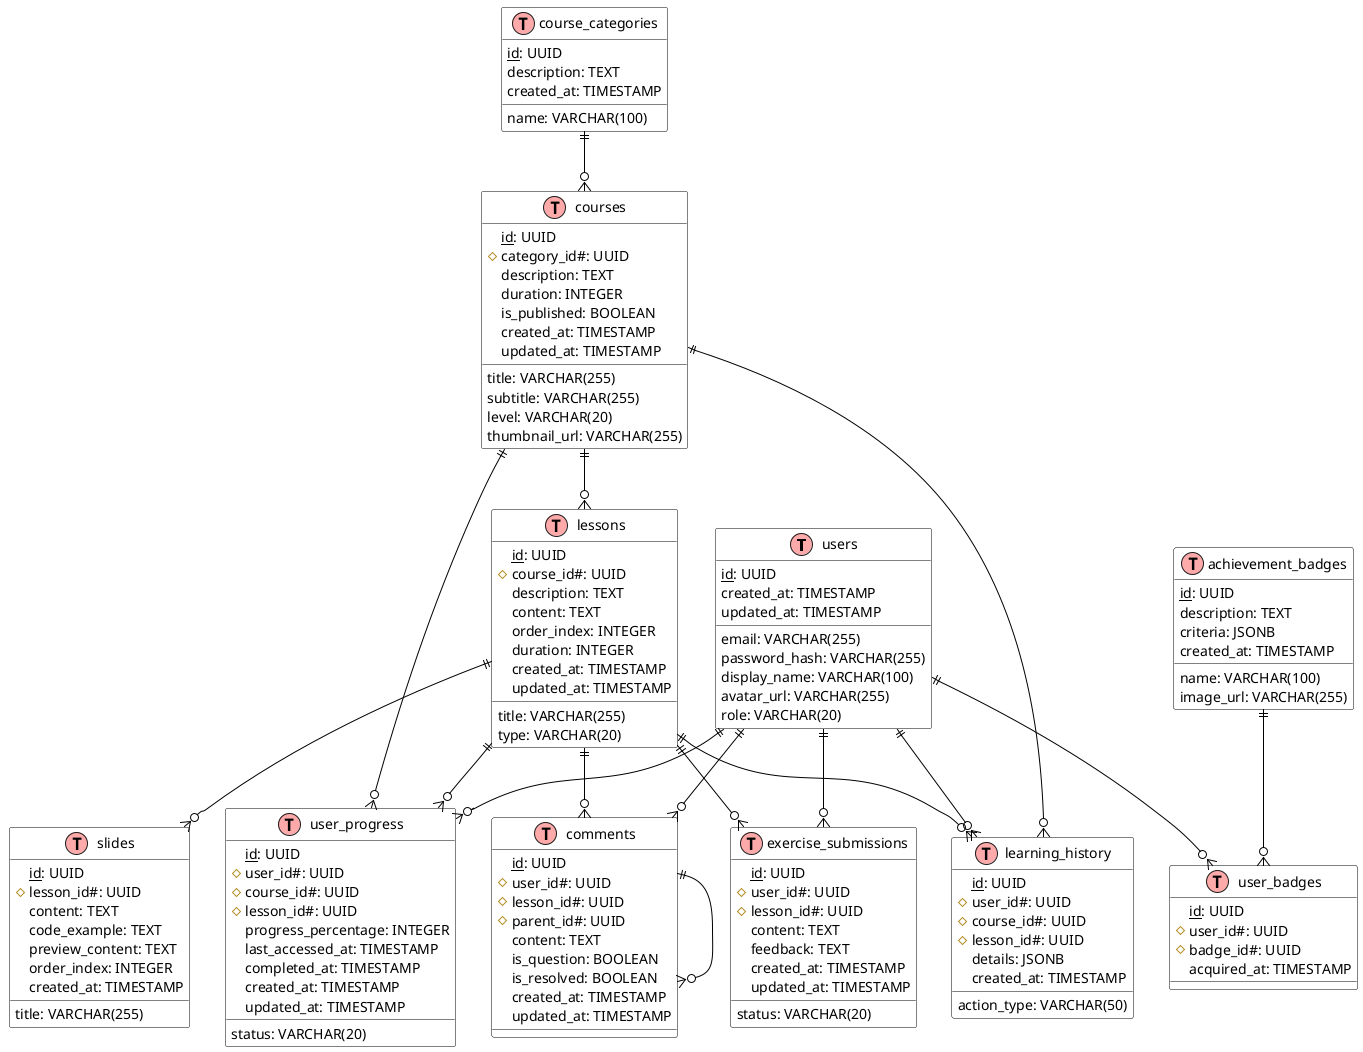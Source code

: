 @startuml

!define table(x) class x << (T,#FFAAAA) >>
!define primary_key(x) <u>x</u>
!define foreign_key(x) #x#

skinparam class {
    BackgroundColor White
    ArrowColor Black
    BorderColor Black
}

table(users) {
    primary_key(id): UUID
    email: VARCHAR(255)
    password_hash: VARCHAR(255)
    display_name: VARCHAR(100)
    avatar_url: VARCHAR(255)
    role: VARCHAR(20)
    created_at: TIMESTAMP
    updated_at: TIMESTAMP
}

table(course_categories) {
    primary_key(id): UUID
    name: VARCHAR(100)
    description: TEXT
    created_at: TIMESTAMP
}

table(courses) {
    primary_key(id): UUID
    foreign_key(category_id): UUID
    title: VARCHAR(255)
    subtitle: VARCHAR(255)
    description: TEXT
    level: VARCHAR(20)
    duration: INTEGER
    thumbnail_url: VARCHAR(255)
    is_published: BOOLEAN
    created_at: TIMESTAMP
    updated_at: TIMESTAMP
}

table(lessons) {
    primary_key(id): UUID
    foreign_key(course_id): UUID
    title: VARCHAR(255)
    description: TEXT
    content: TEXT
    type: VARCHAR(20)
    order_index: INTEGER
    duration: INTEGER
    created_at: TIMESTAMP
    updated_at: TIMESTAMP
}

table(slides) {
    primary_key(id): UUID
    foreign_key(lesson_id): UUID
    title: VARCHAR(255)
    content: TEXT
    code_example: TEXT
    preview_content: TEXT
    order_index: INTEGER
    created_at: TIMESTAMP
}

table(user_progress) {
    primary_key(id): UUID
    foreign_key(user_id): UUID
    foreign_key(course_id): UUID
    foreign_key(lesson_id): UUID
    status: VARCHAR(20)
    progress_percentage: INTEGER
    last_accessed_at: TIMESTAMP
    completed_at: TIMESTAMP
    created_at: TIMESTAMP
    updated_at: TIMESTAMP
}

table(learning_history) {
    primary_key(id): UUID
    foreign_key(user_id): UUID
    foreign_key(course_id): UUID
    foreign_key(lesson_id): UUID
    action_type: VARCHAR(50)
    details: JSONB
    created_at: TIMESTAMP
}

table(exercise_submissions) {
    primary_key(id): UUID
    foreign_key(user_id): UUID
    foreign_key(lesson_id): UUID
    content: TEXT
    status: VARCHAR(20)
    feedback: TEXT
    created_at: TIMESTAMP
    updated_at: TIMESTAMP
}

table(achievement_badges) {
    primary_key(id): UUID
    name: VARCHAR(100)
    description: TEXT
    image_url: VARCHAR(255)
    criteria: JSONB
    created_at: TIMESTAMP
}

table(user_badges) {
    primary_key(id): UUID
    foreign_key(user_id): UUID
    foreign_key(badge_id): UUID
    acquired_at: TIMESTAMP
}

table(comments) {
    primary_key(id): UUID
    foreign_key(user_id): UUID
    foreign_key(lesson_id): UUID
    foreign_key(parent_id): UUID
    content: TEXT
    is_question: BOOLEAN
    is_resolved: BOOLEAN
    created_at: TIMESTAMP
    updated_at: TIMESTAMP
}

course_categories ||--o{ courses
courses ||--o{ lessons
lessons ||--o{ slides
users ||--o{ user_progress
courses ||--o{ user_progress
lessons ||--o{ user_progress
users ||--o{ learning_history
courses ||--o{ learning_history
lessons ||--o{ learning_history
users ||--o{ exercise_submissions
lessons ||--o{ exercise_submissions
achievement_badges ||--o{ user_badges
users ||--o{ user_badges
users ||--o{ comments
lessons ||--o{ comments
comments ||--o{ comments

@enduml 